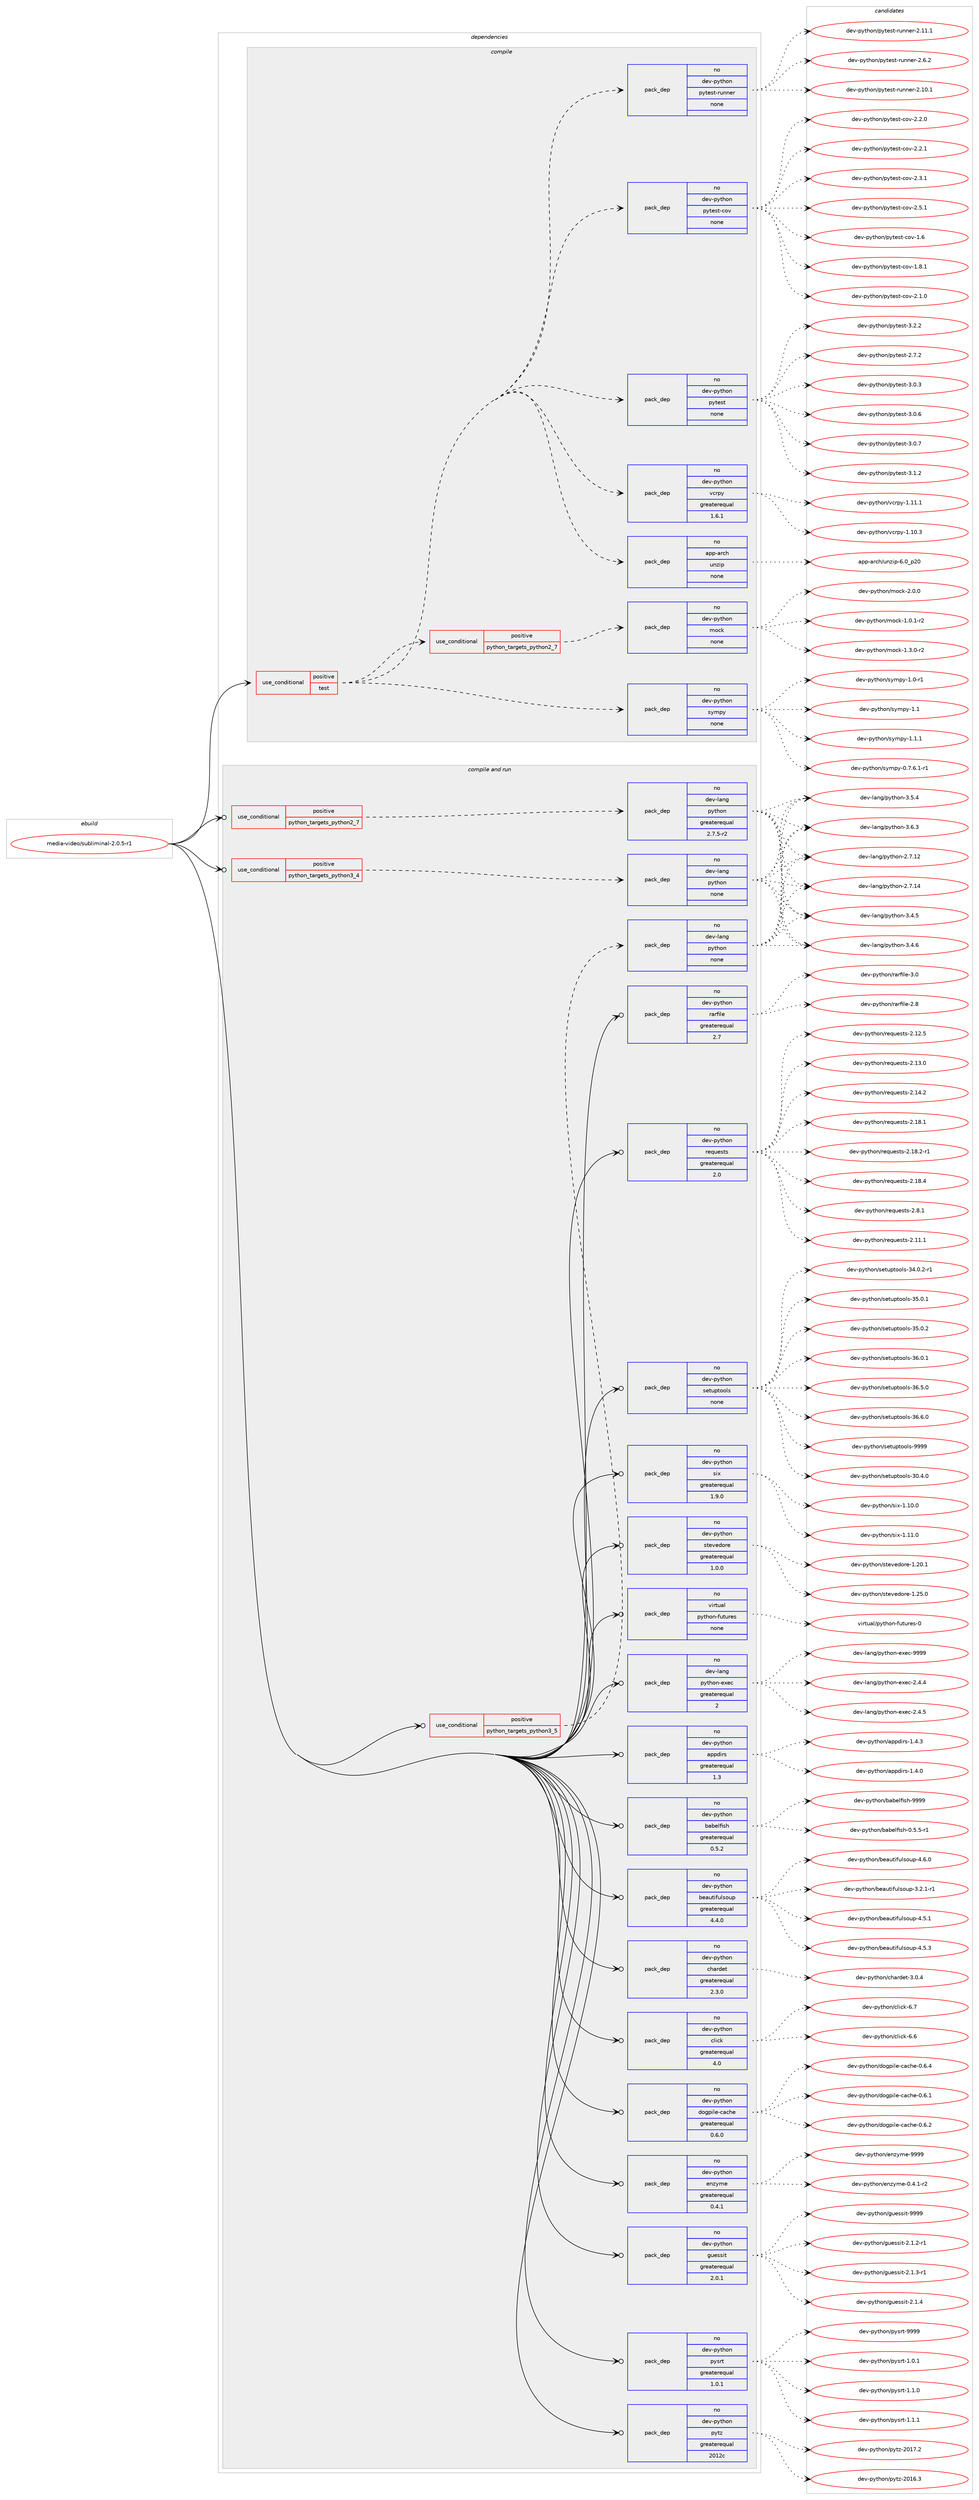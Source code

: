 digraph prolog {

# *************
# Graph options
# *************

newrank=true;
concentrate=true;
compound=true;
graph [rankdir=LR,fontname=Helvetica,fontsize=10,ranksep=1.5];#, ranksep=2.5, nodesep=0.2];
edge  [arrowhead=vee];
node  [fontname=Helvetica,fontsize=10];

# **********
# The ebuild
# **********

subgraph cluster_leftcol {
color=gray;
rank=same;
label=<<i>ebuild</i>>;
id [label="media-video/subliminal-2.0.5-r1", color=red, width=4, href="../media-video/subliminal-2.0.5-r1.svg"];
}

# ****************
# The dependencies
# ****************

subgraph cluster_midcol {
color=gray;
label=<<i>dependencies</i>>;
subgraph cluster_compile {
fillcolor="#eeeeee";
style=filled;
label=<<i>compile</i>>;
subgraph cond97823 {
dependency396834 [label=<<TABLE BORDER="0" CELLBORDER="1" CELLSPACING="0" CELLPADDING="4"><TR><TD ROWSPAN="3" CELLPADDING="10">use_conditional</TD></TR><TR><TD>positive</TD></TR><TR><TD>test</TD></TR></TABLE>>, shape=none, color=red];
subgraph pack292579 {
dependency396835 [label=<<TABLE BORDER="0" CELLBORDER="1" CELLSPACING="0" CELLPADDING="4" WIDTH="220"><TR><TD ROWSPAN="6" CELLPADDING="30">pack_dep</TD></TR><TR><TD WIDTH="110">no</TD></TR><TR><TD>app-arch</TD></TR><TR><TD>unzip</TD></TR><TR><TD>none</TD></TR><TR><TD></TD></TR></TABLE>>, shape=none, color=blue];
}
dependency396834:e -> dependency396835:w [weight=20,style="dashed",arrowhead="vee"];
subgraph pack292580 {
dependency396836 [label=<<TABLE BORDER="0" CELLBORDER="1" CELLSPACING="0" CELLPADDING="4" WIDTH="220"><TR><TD ROWSPAN="6" CELLPADDING="30">pack_dep</TD></TR><TR><TD WIDTH="110">no</TD></TR><TR><TD>dev-python</TD></TR><TR><TD>vcrpy</TD></TR><TR><TD>greaterequal</TD></TR><TR><TD>1.6.1</TD></TR></TABLE>>, shape=none, color=blue];
}
dependency396834:e -> dependency396836:w [weight=20,style="dashed",arrowhead="vee"];
subgraph pack292581 {
dependency396837 [label=<<TABLE BORDER="0" CELLBORDER="1" CELLSPACING="0" CELLPADDING="4" WIDTH="220"><TR><TD ROWSPAN="6" CELLPADDING="30">pack_dep</TD></TR><TR><TD WIDTH="110">no</TD></TR><TR><TD>dev-python</TD></TR><TR><TD>pytest</TD></TR><TR><TD>none</TD></TR><TR><TD></TD></TR></TABLE>>, shape=none, color=blue];
}
dependency396834:e -> dependency396837:w [weight=20,style="dashed",arrowhead="vee"];
subgraph pack292582 {
dependency396838 [label=<<TABLE BORDER="0" CELLBORDER="1" CELLSPACING="0" CELLPADDING="4" WIDTH="220"><TR><TD ROWSPAN="6" CELLPADDING="30">pack_dep</TD></TR><TR><TD WIDTH="110">no</TD></TR><TR><TD>dev-python</TD></TR><TR><TD>pytest-cov</TD></TR><TR><TD>none</TD></TR><TR><TD></TD></TR></TABLE>>, shape=none, color=blue];
}
dependency396834:e -> dependency396838:w [weight=20,style="dashed",arrowhead="vee"];
subgraph pack292583 {
dependency396839 [label=<<TABLE BORDER="0" CELLBORDER="1" CELLSPACING="0" CELLPADDING="4" WIDTH="220"><TR><TD ROWSPAN="6" CELLPADDING="30">pack_dep</TD></TR><TR><TD WIDTH="110">no</TD></TR><TR><TD>dev-python</TD></TR><TR><TD>pytest-runner</TD></TR><TR><TD>none</TD></TR><TR><TD></TD></TR></TABLE>>, shape=none, color=blue];
}
dependency396834:e -> dependency396839:w [weight=20,style="dashed",arrowhead="vee"];
subgraph pack292584 {
dependency396840 [label=<<TABLE BORDER="0" CELLBORDER="1" CELLSPACING="0" CELLPADDING="4" WIDTH="220"><TR><TD ROWSPAN="6" CELLPADDING="30">pack_dep</TD></TR><TR><TD WIDTH="110">no</TD></TR><TR><TD>dev-python</TD></TR><TR><TD>sympy</TD></TR><TR><TD>none</TD></TR><TR><TD></TD></TR></TABLE>>, shape=none, color=blue];
}
dependency396834:e -> dependency396840:w [weight=20,style="dashed",arrowhead="vee"];
subgraph cond97824 {
dependency396841 [label=<<TABLE BORDER="0" CELLBORDER="1" CELLSPACING="0" CELLPADDING="4"><TR><TD ROWSPAN="3" CELLPADDING="10">use_conditional</TD></TR><TR><TD>positive</TD></TR><TR><TD>python_targets_python2_7</TD></TR></TABLE>>, shape=none, color=red];
subgraph pack292585 {
dependency396842 [label=<<TABLE BORDER="0" CELLBORDER="1" CELLSPACING="0" CELLPADDING="4" WIDTH="220"><TR><TD ROWSPAN="6" CELLPADDING="30">pack_dep</TD></TR><TR><TD WIDTH="110">no</TD></TR><TR><TD>dev-python</TD></TR><TR><TD>mock</TD></TR><TR><TD>none</TD></TR><TR><TD></TD></TR></TABLE>>, shape=none, color=blue];
}
dependency396841:e -> dependency396842:w [weight=20,style="dashed",arrowhead="vee"];
}
dependency396834:e -> dependency396841:w [weight=20,style="dashed",arrowhead="vee"];
}
id:e -> dependency396834:w [weight=20,style="solid",arrowhead="vee"];
}
subgraph cluster_compileandrun {
fillcolor="#eeeeee";
style=filled;
label=<<i>compile and run</i>>;
subgraph cond97825 {
dependency396843 [label=<<TABLE BORDER="0" CELLBORDER="1" CELLSPACING="0" CELLPADDING="4"><TR><TD ROWSPAN="3" CELLPADDING="10">use_conditional</TD></TR><TR><TD>positive</TD></TR><TR><TD>python_targets_python2_7</TD></TR></TABLE>>, shape=none, color=red];
subgraph pack292586 {
dependency396844 [label=<<TABLE BORDER="0" CELLBORDER="1" CELLSPACING="0" CELLPADDING="4" WIDTH="220"><TR><TD ROWSPAN="6" CELLPADDING="30">pack_dep</TD></TR><TR><TD WIDTH="110">no</TD></TR><TR><TD>dev-lang</TD></TR><TR><TD>python</TD></TR><TR><TD>greaterequal</TD></TR><TR><TD>2.7.5-r2</TD></TR></TABLE>>, shape=none, color=blue];
}
dependency396843:e -> dependency396844:w [weight=20,style="dashed",arrowhead="vee"];
}
id:e -> dependency396843:w [weight=20,style="solid",arrowhead="odotvee"];
subgraph cond97826 {
dependency396845 [label=<<TABLE BORDER="0" CELLBORDER="1" CELLSPACING="0" CELLPADDING="4"><TR><TD ROWSPAN="3" CELLPADDING="10">use_conditional</TD></TR><TR><TD>positive</TD></TR><TR><TD>python_targets_python3_4</TD></TR></TABLE>>, shape=none, color=red];
subgraph pack292587 {
dependency396846 [label=<<TABLE BORDER="0" CELLBORDER="1" CELLSPACING="0" CELLPADDING="4" WIDTH="220"><TR><TD ROWSPAN="6" CELLPADDING="30">pack_dep</TD></TR><TR><TD WIDTH="110">no</TD></TR><TR><TD>dev-lang</TD></TR><TR><TD>python</TD></TR><TR><TD>none</TD></TR><TR><TD></TD></TR></TABLE>>, shape=none, color=blue];
}
dependency396845:e -> dependency396846:w [weight=20,style="dashed",arrowhead="vee"];
}
id:e -> dependency396845:w [weight=20,style="solid",arrowhead="odotvee"];
subgraph cond97827 {
dependency396847 [label=<<TABLE BORDER="0" CELLBORDER="1" CELLSPACING="0" CELLPADDING="4"><TR><TD ROWSPAN="3" CELLPADDING="10">use_conditional</TD></TR><TR><TD>positive</TD></TR><TR><TD>python_targets_python3_5</TD></TR></TABLE>>, shape=none, color=red];
subgraph pack292588 {
dependency396848 [label=<<TABLE BORDER="0" CELLBORDER="1" CELLSPACING="0" CELLPADDING="4" WIDTH="220"><TR><TD ROWSPAN="6" CELLPADDING="30">pack_dep</TD></TR><TR><TD WIDTH="110">no</TD></TR><TR><TD>dev-lang</TD></TR><TR><TD>python</TD></TR><TR><TD>none</TD></TR><TR><TD></TD></TR></TABLE>>, shape=none, color=blue];
}
dependency396847:e -> dependency396848:w [weight=20,style="dashed",arrowhead="vee"];
}
id:e -> dependency396847:w [weight=20,style="solid",arrowhead="odotvee"];
subgraph pack292589 {
dependency396849 [label=<<TABLE BORDER="0" CELLBORDER="1" CELLSPACING="0" CELLPADDING="4" WIDTH="220"><TR><TD ROWSPAN="6" CELLPADDING="30">pack_dep</TD></TR><TR><TD WIDTH="110">no</TD></TR><TR><TD>dev-lang</TD></TR><TR><TD>python-exec</TD></TR><TR><TD>greaterequal</TD></TR><TR><TD>2</TD></TR></TABLE>>, shape=none, color=blue];
}
id:e -> dependency396849:w [weight=20,style="solid",arrowhead="odotvee"];
subgraph pack292590 {
dependency396850 [label=<<TABLE BORDER="0" CELLBORDER="1" CELLSPACING="0" CELLPADDING="4" WIDTH="220"><TR><TD ROWSPAN="6" CELLPADDING="30">pack_dep</TD></TR><TR><TD WIDTH="110">no</TD></TR><TR><TD>dev-python</TD></TR><TR><TD>appdirs</TD></TR><TR><TD>greaterequal</TD></TR><TR><TD>1.3</TD></TR></TABLE>>, shape=none, color=blue];
}
id:e -> dependency396850:w [weight=20,style="solid",arrowhead="odotvee"];
subgraph pack292591 {
dependency396851 [label=<<TABLE BORDER="0" CELLBORDER="1" CELLSPACING="0" CELLPADDING="4" WIDTH="220"><TR><TD ROWSPAN="6" CELLPADDING="30">pack_dep</TD></TR><TR><TD WIDTH="110">no</TD></TR><TR><TD>dev-python</TD></TR><TR><TD>babelfish</TD></TR><TR><TD>greaterequal</TD></TR><TR><TD>0.5.2</TD></TR></TABLE>>, shape=none, color=blue];
}
id:e -> dependency396851:w [weight=20,style="solid",arrowhead="odotvee"];
subgraph pack292592 {
dependency396852 [label=<<TABLE BORDER="0" CELLBORDER="1" CELLSPACING="0" CELLPADDING="4" WIDTH="220"><TR><TD ROWSPAN="6" CELLPADDING="30">pack_dep</TD></TR><TR><TD WIDTH="110">no</TD></TR><TR><TD>dev-python</TD></TR><TR><TD>beautifulsoup</TD></TR><TR><TD>greaterequal</TD></TR><TR><TD>4.4.0</TD></TR></TABLE>>, shape=none, color=blue];
}
id:e -> dependency396852:w [weight=20,style="solid",arrowhead="odotvee"];
subgraph pack292593 {
dependency396853 [label=<<TABLE BORDER="0" CELLBORDER="1" CELLSPACING="0" CELLPADDING="4" WIDTH="220"><TR><TD ROWSPAN="6" CELLPADDING="30">pack_dep</TD></TR><TR><TD WIDTH="110">no</TD></TR><TR><TD>dev-python</TD></TR><TR><TD>chardet</TD></TR><TR><TD>greaterequal</TD></TR><TR><TD>2.3.0</TD></TR></TABLE>>, shape=none, color=blue];
}
id:e -> dependency396853:w [weight=20,style="solid",arrowhead="odotvee"];
subgraph pack292594 {
dependency396854 [label=<<TABLE BORDER="0" CELLBORDER="1" CELLSPACING="0" CELLPADDING="4" WIDTH="220"><TR><TD ROWSPAN="6" CELLPADDING="30">pack_dep</TD></TR><TR><TD WIDTH="110">no</TD></TR><TR><TD>dev-python</TD></TR><TR><TD>click</TD></TR><TR><TD>greaterequal</TD></TR><TR><TD>4.0</TD></TR></TABLE>>, shape=none, color=blue];
}
id:e -> dependency396854:w [weight=20,style="solid",arrowhead="odotvee"];
subgraph pack292595 {
dependency396855 [label=<<TABLE BORDER="0" CELLBORDER="1" CELLSPACING="0" CELLPADDING="4" WIDTH="220"><TR><TD ROWSPAN="6" CELLPADDING="30">pack_dep</TD></TR><TR><TD WIDTH="110">no</TD></TR><TR><TD>dev-python</TD></TR><TR><TD>dogpile-cache</TD></TR><TR><TD>greaterequal</TD></TR><TR><TD>0.6.0</TD></TR></TABLE>>, shape=none, color=blue];
}
id:e -> dependency396855:w [weight=20,style="solid",arrowhead="odotvee"];
subgraph pack292596 {
dependency396856 [label=<<TABLE BORDER="0" CELLBORDER="1" CELLSPACING="0" CELLPADDING="4" WIDTH="220"><TR><TD ROWSPAN="6" CELLPADDING="30">pack_dep</TD></TR><TR><TD WIDTH="110">no</TD></TR><TR><TD>dev-python</TD></TR><TR><TD>enzyme</TD></TR><TR><TD>greaterequal</TD></TR><TR><TD>0.4.1</TD></TR></TABLE>>, shape=none, color=blue];
}
id:e -> dependency396856:w [weight=20,style="solid",arrowhead="odotvee"];
subgraph pack292597 {
dependency396857 [label=<<TABLE BORDER="0" CELLBORDER="1" CELLSPACING="0" CELLPADDING="4" WIDTH="220"><TR><TD ROWSPAN="6" CELLPADDING="30">pack_dep</TD></TR><TR><TD WIDTH="110">no</TD></TR><TR><TD>dev-python</TD></TR><TR><TD>guessit</TD></TR><TR><TD>greaterequal</TD></TR><TR><TD>2.0.1</TD></TR></TABLE>>, shape=none, color=blue];
}
id:e -> dependency396857:w [weight=20,style="solid",arrowhead="odotvee"];
subgraph pack292598 {
dependency396858 [label=<<TABLE BORDER="0" CELLBORDER="1" CELLSPACING="0" CELLPADDING="4" WIDTH="220"><TR><TD ROWSPAN="6" CELLPADDING="30">pack_dep</TD></TR><TR><TD WIDTH="110">no</TD></TR><TR><TD>dev-python</TD></TR><TR><TD>pysrt</TD></TR><TR><TD>greaterequal</TD></TR><TR><TD>1.0.1</TD></TR></TABLE>>, shape=none, color=blue];
}
id:e -> dependency396858:w [weight=20,style="solid",arrowhead="odotvee"];
subgraph pack292599 {
dependency396859 [label=<<TABLE BORDER="0" CELLBORDER="1" CELLSPACING="0" CELLPADDING="4" WIDTH="220"><TR><TD ROWSPAN="6" CELLPADDING="30">pack_dep</TD></TR><TR><TD WIDTH="110">no</TD></TR><TR><TD>dev-python</TD></TR><TR><TD>pytz</TD></TR><TR><TD>greaterequal</TD></TR><TR><TD>2012c</TD></TR></TABLE>>, shape=none, color=blue];
}
id:e -> dependency396859:w [weight=20,style="solid",arrowhead="odotvee"];
subgraph pack292600 {
dependency396860 [label=<<TABLE BORDER="0" CELLBORDER="1" CELLSPACING="0" CELLPADDING="4" WIDTH="220"><TR><TD ROWSPAN="6" CELLPADDING="30">pack_dep</TD></TR><TR><TD WIDTH="110">no</TD></TR><TR><TD>dev-python</TD></TR><TR><TD>rarfile</TD></TR><TR><TD>greaterequal</TD></TR><TR><TD>2.7</TD></TR></TABLE>>, shape=none, color=blue];
}
id:e -> dependency396860:w [weight=20,style="solid",arrowhead="odotvee"];
subgraph pack292601 {
dependency396861 [label=<<TABLE BORDER="0" CELLBORDER="1" CELLSPACING="0" CELLPADDING="4" WIDTH="220"><TR><TD ROWSPAN="6" CELLPADDING="30">pack_dep</TD></TR><TR><TD WIDTH="110">no</TD></TR><TR><TD>dev-python</TD></TR><TR><TD>requests</TD></TR><TR><TD>greaterequal</TD></TR><TR><TD>2.0</TD></TR></TABLE>>, shape=none, color=blue];
}
id:e -> dependency396861:w [weight=20,style="solid",arrowhead="odotvee"];
subgraph pack292602 {
dependency396862 [label=<<TABLE BORDER="0" CELLBORDER="1" CELLSPACING="0" CELLPADDING="4" WIDTH="220"><TR><TD ROWSPAN="6" CELLPADDING="30">pack_dep</TD></TR><TR><TD WIDTH="110">no</TD></TR><TR><TD>dev-python</TD></TR><TR><TD>setuptools</TD></TR><TR><TD>none</TD></TR><TR><TD></TD></TR></TABLE>>, shape=none, color=blue];
}
id:e -> dependency396862:w [weight=20,style="solid",arrowhead="odotvee"];
subgraph pack292603 {
dependency396863 [label=<<TABLE BORDER="0" CELLBORDER="1" CELLSPACING="0" CELLPADDING="4" WIDTH="220"><TR><TD ROWSPAN="6" CELLPADDING="30">pack_dep</TD></TR><TR><TD WIDTH="110">no</TD></TR><TR><TD>dev-python</TD></TR><TR><TD>six</TD></TR><TR><TD>greaterequal</TD></TR><TR><TD>1.9.0</TD></TR></TABLE>>, shape=none, color=blue];
}
id:e -> dependency396863:w [weight=20,style="solid",arrowhead="odotvee"];
subgraph pack292604 {
dependency396864 [label=<<TABLE BORDER="0" CELLBORDER="1" CELLSPACING="0" CELLPADDING="4" WIDTH="220"><TR><TD ROWSPAN="6" CELLPADDING="30">pack_dep</TD></TR><TR><TD WIDTH="110">no</TD></TR><TR><TD>dev-python</TD></TR><TR><TD>stevedore</TD></TR><TR><TD>greaterequal</TD></TR><TR><TD>1.0.0</TD></TR></TABLE>>, shape=none, color=blue];
}
id:e -> dependency396864:w [weight=20,style="solid",arrowhead="odotvee"];
subgraph pack292605 {
dependency396865 [label=<<TABLE BORDER="0" CELLBORDER="1" CELLSPACING="0" CELLPADDING="4" WIDTH="220"><TR><TD ROWSPAN="6" CELLPADDING="30">pack_dep</TD></TR><TR><TD WIDTH="110">no</TD></TR><TR><TD>virtual</TD></TR><TR><TD>python-futures</TD></TR><TR><TD>none</TD></TR><TR><TD></TD></TR></TABLE>>, shape=none, color=blue];
}
id:e -> dependency396865:w [weight=20,style="solid",arrowhead="odotvee"];
}
subgraph cluster_run {
fillcolor="#eeeeee";
style=filled;
label=<<i>run</i>>;
}
}

# **************
# The candidates
# **************

subgraph cluster_choices {
rank=same;
color=gray;
label=<<i>candidates</i>>;

subgraph choice292579 {
color=black;
nodesep=1;
choice971121124597114991044711711012210511245544648951125048 [label="app-arch/unzip-6.0_p20", color=red, width=4,href="../app-arch/unzip-6.0_p20.svg"];
dependency396835:e -> choice971121124597114991044711711012210511245544648951125048:w [style=dotted,weight="100"];
}
subgraph choice292580 {
color=black;
nodesep=1;
choice10010111845112121116104111110471189911411212145494649484651 [label="dev-python/vcrpy-1.10.3", color=red, width=4,href="../dev-python/vcrpy-1.10.3.svg"];
choice10010111845112121116104111110471189911411212145494649494649 [label="dev-python/vcrpy-1.11.1", color=red, width=4,href="../dev-python/vcrpy-1.11.1.svg"];
dependency396836:e -> choice10010111845112121116104111110471189911411212145494649484651:w [style=dotted,weight="100"];
dependency396836:e -> choice10010111845112121116104111110471189911411212145494649494649:w [style=dotted,weight="100"];
}
subgraph choice292581 {
color=black;
nodesep=1;
choice1001011184511212111610411111047112121116101115116455046554650 [label="dev-python/pytest-2.7.2", color=red, width=4,href="../dev-python/pytest-2.7.2.svg"];
choice1001011184511212111610411111047112121116101115116455146484651 [label="dev-python/pytest-3.0.3", color=red, width=4,href="../dev-python/pytest-3.0.3.svg"];
choice1001011184511212111610411111047112121116101115116455146484654 [label="dev-python/pytest-3.0.6", color=red, width=4,href="../dev-python/pytest-3.0.6.svg"];
choice1001011184511212111610411111047112121116101115116455146484655 [label="dev-python/pytest-3.0.7", color=red, width=4,href="../dev-python/pytest-3.0.7.svg"];
choice1001011184511212111610411111047112121116101115116455146494650 [label="dev-python/pytest-3.1.2", color=red, width=4,href="../dev-python/pytest-3.1.2.svg"];
choice1001011184511212111610411111047112121116101115116455146504650 [label="dev-python/pytest-3.2.2", color=red, width=4,href="../dev-python/pytest-3.2.2.svg"];
dependency396837:e -> choice1001011184511212111610411111047112121116101115116455046554650:w [style=dotted,weight="100"];
dependency396837:e -> choice1001011184511212111610411111047112121116101115116455146484651:w [style=dotted,weight="100"];
dependency396837:e -> choice1001011184511212111610411111047112121116101115116455146484654:w [style=dotted,weight="100"];
dependency396837:e -> choice1001011184511212111610411111047112121116101115116455146484655:w [style=dotted,weight="100"];
dependency396837:e -> choice1001011184511212111610411111047112121116101115116455146494650:w [style=dotted,weight="100"];
dependency396837:e -> choice1001011184511212111610411111047112121116101115116455146504650:w [style=dotted,weight="100"];
}
subgraph choice292582 {
color=black;
nodesep=1;
choice1001011184511212111610411111047112121116101115116459911111845494654 [label="dev-python/pytest-cov-1.6", color=red, width=4,href="../dev-python/pytest-cov-1.6.svg"];
choice10010111845112121116104111110471121211161011151164599111118454946564649 [label="dev-python/pytest-cov-1.8.1", color=red, width=4,href="../dev-python/pytest-cov-1.8.1.svg"];
choice10010111845112121116104111110471121211161011151164599111118455046494648 [label="dev-python/pytest-cov-2.1.0", color=red, width=4,href="../dev-python/pytest-cov-2.1.0.svg"];
choice10010111845112121116104111110471121211161011151164599111118455046504648 [label="dev-python/pytest-cov-2.2.0", color=red, width=4,href="../dev-python/pytest-cov-2.2.0.svg"];
choice10010111845112121116104111110471121211161011151164599111118455046504649 [label="dev-python/pytest-cov-2.2.1", color=red, width=4,href="../dev-python/pytest-cov-2.2.1.svg"];
choice10010111845112121116104111110471121211161011151164599111118455046514649 [label="dev-python/pytest-cov-2.3.1", color=red, width=4,href="../dev-python/pytest-cov-2.3.1.svg"];
choice10010111845112121116104111110471121211161011151164599111118455046534649 [label="dev-python/pytest-cov-2.5.1", color=red, width=4,href="../dev-python/pytest-cov-2.5.1.svg"];
dependency396838:e -> choice1001011184511212111610411111047112121116101115116459911111845494654:w [style=dotted,weight="100"];
dependency396838:e -> choice10010111845112121116104111110471121211161011151164599111118454946564649:w [style=dotted,weight="100"];
dependency396838:e -> choice10010111845112121116104111110471121211161011151164599111118455046494648:w [style=dotted,weight="100"];
dependency396838:e -> choice10010111845112121116104111110471121211161011151164599111118455046504648:w [style=dotted,weight="100"];
dependency396838:e -> choice10010111845112121116104111110471121211161011151164599111118455046504649:w [style=dotted,weight="100"];
dependency396838:e -> choice10010111845112121116104111110471121211161011151164599111118455046514649:w [style=dotted,weight="100"];
dependency396838:e -> choice10010111845112121116104111110471121211161011151164599111118455046534649:w [style=dotted,weight="100"];
}
subgraph choice292583 {
color=black;
nodesep=1;
choice10010111845112121116104111110471121211161011151164511411711011010111445504649484649 [label="dev-python/pytest-runner-2.10.1", color=red, width=4,href="../dev-python/pytest-runner-2.10.1.svg"];
choice10010111845112121116104111110471121211161011151164511411711011010111445504649494649 [label="dev-python/pytest-runner-2.11.1", color=red, width=4,href="../dev-python/pytest-runner-2.11.1.svg"];
choice100101118451121211161041111104711212111610111511645114117110110101114455046544650 [label="dev-python/pytest-runner-2.6.2", color=red, width=4,href="../dev-python/pytest-runner-2.6.2.svg"];
dependency396839:e -> choice10010111845112121116104111110471121211161011151164511411711011010111445504649484649:w [style=dotted,weight="100"];
dependency396839:e -> choice10010111845112121116104111110471121211161011151164511411711011010111445504649494649:w [style=dotted,weight="100"];
dependency396839:e -> choice100101118451121211161041111104711212111610111511645114117110110101114455046544650:w [style=dotted,weight="100"];
}
subgraph choice292584 {
color=black;
nodesep=1;
choice100101118451121211161041111104711512110911212145484655465446494511449 [label="dev-python/sympy-0.7.6.1-r1", color=red, width=4,href="../dev-python/sympy-0.7.6.1-r1.svg"];
choice1001011184511212111610411111047115121109112121454946484511449 [label="dev-python/sympy-1.0-r1", color=red, width=4,href="../dev-python/sympy-1.0-r1.svg"];
choice100101118451121211161041111104711512110911212145494649 [label="dev-python/sympy-1.1", color=red, width=4,href="../dev-python/sympy-1.1.svg"];
choice1001011184511212111610411111047115121109112121454946494649 [label="dev-python/sympy-1.1.1", color=red, width=4,href="../dev-python/sympy-1.1.1.svg"];
dependency396840:e -> choice100101118451121211161041111104711512110911212145484655465446494511449:w [style=dotted,weight="100"];
dependency396840:e -> choice1001011184511212111610411111047115121109112121454946484511449:w [style=dotted,weight="100"];
dependency396840:e -> choice100101118451121211161041111104711512110911212145494649:w [style=dotted,weight="100"];
dependency396840:e -> choice1001011184511212111610411111047115121109112121454946494649:w [style=dotted,weight="100"];
}
subgraph choice292585 {
color=black;
nodesep=1;
choice1001011184511212111610411111047109111991074549464846494511450 [label="dev-python/mock-1.0.1-r2", color=red, width=4,href="../dev-python/mock-1.0.1-r2.svg"];
choice1001011184511212111610411111047109111991074549465146484511450 [label="dev-python/mock-1.3.0-r2", color=red, width=4,href="../dev-python/mock-1.3.0-r2.svg"];
choice100101118451121211161041111104710911199107455046484648 [label="dev-python/mock-2.0.0", color=red, width=4,href="../dev-python/mock-2.0.0.svg"];
dependency396842:e -> choice1001011184511212111610411111047109111991074549464846494511450:w [style=dotted,weight="100"];
dependency396842:e -> choice1001011184511212111610411111047109111991074549465146484511450:w [style=dotted,weight="100"];
dependency396842:e -> choice100101118451121211161041111104710911199107455046484648:w [style=dotted,weight="100"];
}
subgraph choice292586 {
color=black;
nodesep=1;
choice10010111845108971101034711212111610411111045504655464950 [label="dev-lang/python-2.7.12", color=red, width=4,href="../dev-lang/python-2.7.12.svg"];
choice10010111845108971101034711212111610411111045504655464952 [label="dev-lang/python-2.7.14", color=red, width=4,href="../dev-lang/python-2.7.14.svg"];
choice100101118451089711010347112121116104111110455146524653 [label="dev-lang/python-3.4.5", color=red, width=4,href="../dev-lang/python-3.4.5.svg"];
choice100101118451089711010347112121116104111110455146524654 [label="dev-lang/python-3.4.6", color=red, width=4,href="../dev-lang/python-3.4.6.svg"];
choice100101118451089711010347112121116104111110455146534652 [label="dev-lang/python-3.5.4", color=red, width=4,href="../dev-lang/python-3.5.4.svg"];
choice100101118451089711010347112121116104111110455146544651 [label="dev-lang/python-3.6.3", color=red, width=4,href="../dev-lang/python-3.6.3.svg"];
dependency396844:e -> choice10010111845108971101034711212111610411111045504655464950:w [style=dotted,weight="100"];
dependency396844:e -> choice10010111845108971101034711212111610411111045504655464952:w [style=dotted,weight="100"];
dependency396844:e -> choice100101118451089711010347112121116104111110455146524653:w [style=dotted,weight="100"];
dependency396844:e -> choice100101118451089711010347112121116104111110455146524654:w [style=dotted,weight="100"];
dependency396844:e -> choice100101118451089711010347112121116104111110455146534652:w [style=dotted,weight="100"];
dependency396844:e -> choice100101118451089711010347112121116104111110455146544651:w [style=dotted,weight="100"];
}
subgraph choice292587 {
color=black;
nodesep=1;
choice10010111845108971101034711212111610411111045504655464950 [label="dev-lang/python-2.7.12", color=red, width=4,href="../dev-lang/python-2.7.12.svg"];
choice10010111845108971101034711212111610411111045504655464952 [label="dev-lang/python-2.7.14", color=red, width=4,href="../dev-lang/python-2.7.14.svg"];
choice100101118451089711010347112121116104111110455146524653 [label="dev-lang/python-3.4.5", color=red, width=4,href="../dev-lang/python-3.4.5.svg"];
choice100101118451089711010347112121116104111110455146524654 [label="dev-lang/python-3.4.6", color=red, width=4,href="../dev-lang/python-3.4.6.svg"];
choice100101118451089711010347112121116104111110455146534652 [label="dev-lang/python-3.5.4", color=red, width=4,href="../dev-lang/python-3.5.4.svg"];
choice100101118451089711010347112121116104111110455146544651 [label="dev-lang/python-3.6.3", color=red, width=4,href="../dev-lang/python-3.6.3.svg"];
dependency396846:e -> choice10010111845108971101034711212111610411111045504655464950:w [style=dotted,weight="100"];
dependency396846:e -> choice10010111845108971101034711212111610411111045504655464952:w [style=dotted,weight="100"];
dependency396846:e -> choice100101118451089711010347112121116104111110455146524653:w [style=dotted,weight="100"];
dependency396846:e -> choice100101118451089711010347112121116104111110455146524654:w [style=dotted,weight="100"];
dependency396846:e -> choice100101118451089711010347112121116104111110455146534652:w [style=dotted,weight="100"];
dependency396846:e -> choice100101118451089711010347112121116104111110455146544651:w [style=dotted,weight="100"];
}
subgraph choice292588 {
color=black;
nodesep=1;
choice10010111845108971101034711212111610411111045504655464950 [label="dev-lang/python-2.7.12", color=red, width=4,href="../dev-lang/python-2.7.12.svg"];
choice10010111845108971101034711212111610411111045504655464952 [label="dev-lang/python-2.7.14", color=red, width=4,href="../dev-lang/python-2.7.14.svg"];
choice100101118451089711010347112121116104111110455146524653 [label="dev-lang/python-3.4.5", color=red, width=4,href="../dev-lang/python-3.4.5.svg"];
choice100101118451089711010347112121116104111110455146524654 [label="dev-lang/python-3.4.6", color=red, width=4,href="../dev-lang/python-3.4.6.svg"];
choice100101118451089711010347112121116104111110455146534652 [label="dev-lang/python-3.5.4", color=red, width=4,href="../dev-lang/python-3.5.4.svg"];
choice100101118451089711010347112121116104111110455146544651 [label="dev-lang/python-3.6.3", color=red, width=4,href="../dev-lang/python-3.6.3.svg"];
dependency396848:e -> choice10010111845108971101034711212111610411111045504655464950:w [style=dotted,weight="100"];
dependency396848:e -> choice10010111845108971101034711212111610411111045504655464952:w [style=dotted,weight="100"];
dependency396848:e -> choice100101118451089711010347112121116104111110455146524653:w [style=dotted,weight="100"];
dependency396848:e -> choice100101118451089711010347112121116104111110455146524654:w [style=dotted,weight="100"];
dependency396848:e -> choice100101118451089711010347112121116104111110455146534652:w [style=dotted,weight="100"];
dependency396848:e -> choice100101118451089711010347112121116104111110455146544651:w [style=dotted,weight="100"];
}
subgraph choice292589 {
color=black;
nodesep=1;
choice1001011184510897110103471121211161041111104510112010199455046524652 [label="dev-lang/python-exec-2.4.4", color=red, width=4,href="../dev-lang/python-exec-2.4.4.svg"];
choice1001011184510897110103471121211161041111104510112010199455046524653 [label="dev-lang/python-exec-2.4.5", color=red, width=4,href="../dev-lang/python-exec-2.4.5.svg"];
choice10010111845108971101034711212111610411111045101120101994557575757 [label="dev-lang/python-exec-9999", color=red, width=4,href="../dev-lang/python-exec-9999.svg"];
dependency396849:e -> choice1001011184510897110103471121211161041111104510112010199455046524652:w [style=dotted,weight="100"];
dependency396849:e -> choice1001011184510897110103471121211161041111104510112010199455046524653:w [style=dotted,weight="100"];
dependency396849:e -> choice10010111845108971101034711212111610411111045101120101994557575757:w [style=dotted,weight="100"];
}
subgraph choice292590 {
color=black;
nodesep=1;
choice100101118451121211161041111104797112112100105114115454946524648 [label="dev-python/appdirs-1.4.0", color=red, width=4,href="../dev-python/appdirs-1.4.0.svg"];
choice100101118451121211161041111104797112112100105114115454946524651 [label="dev-python/appdirs-1.4.3", color=red, width=4,href="../dev-python/appdirs-1.4.3.svg"];
dependency396850:e -> choice100101118451121211161041111104797112112100105114115454946524648:w [style=dotted,weight="100"];
dependency396850:e -> choice100101118451121211161041111104797112112100105114115454946524651:w [style=dotted,weight="100"];
}
subgraph choice292591 {
color=black;
nodesep=1;
choice10010111845112121116104111110479897981011081021051151044548465346534511449 [label="dev-python/babelfish-0.5.5-r1", color=red, width=4,href="../dev-python/babelfish-0.5.5-r1.svg"];
choice10010111845112121116104111110479897981011081021051151044557575757 [label="dev-python/babelfish-9999", color=red, width=4,href="../dev-python/babelfish-9999.svg"];
dependency396851:e -> choice10010111845112121116104111110479897981011081021051151044548465346534511449:w [style=dotted,weight="100"];
dependency396851:e -> choice10010111845112121116104111110479897981011081021051151044557575757:w [style=dotted,weight="100"];
}
subgraph choice292592 {
color=black;
nodesep=1;
choice100101118451121211161041111104798101971171161051021171081151111171124551465046494511449 [label="dev-python/beautifulsoup-3.2.1-r1", color=red, width=4,href="../dev-python/beautifulsoup-3.2.1-r1.svg"];
choice10010111845112121116104111110479810197117116105102117108115111117112455246534649 [label="dev-python/beautifulsoup-4.5.1", color=red, width=4,href="../dev-python/beautifulsoup-4.5.1.svg"];
choice10010111845112121116104111110479810197117116105102117108115111117112455246534651 [label="dev-python/beautifulsoup-4.5.3", color=red, width=4,href="../dev-python/beautifulsoup-4.5.3.svg"];
choice10010111845112121116104111110479810197117116105102117108115111117112455246544648 [label="dev-python/beautifulsoup-4.6.0", color=red, width=4,href="../dev-python/beautifulsoup-4.6.0.svg"];
dependency396852:e -> choice100101118451121211161041111104798101971171161051021171081151111171124551465046494511449:w [style=dotted,weight="100"];
dependency396852:e -> choice10010111845112121116104111110479810197117116105102117108115111117112455246534649:w [style=dotted,weight="100"];
dependency396852:e -> choice10010111845112121116104111110479810197117116105102117108115111117112455246534651:w [style=dotted,weight="100"];
dependency396852:e -> choice10010111845112121116104111110479810197117116105102117108115111117112455246544648:w [style=dotted,weight="100"];
}
subgraph choice292593 {
color=black;
nodesep=1;
choice10010111845112121116104111110479910497114100101116455146484652 [label="dev-python/chardet-3.0.4", color=red, width=4,href="../dev-python/chardet-3.0.4.svg"];
dependency396853:e -> choice10010111845112121116104111110479910497114100101116455146484652:w [style=dotted,weight="100"];
}
subgraph choice292594 {
color=black;
nodesep=1;
choice1001011184511212111610411111047991081059910745544654 [label="dev-python/click-6.6", color=red, width=4,href="../dev-python/click-6.6.svg"];
choice1001011184511212111610411111047991081059910745544655 [label="dev-python/click-6.7", color=red, width=4,href="../dev-python/click-6.7.svg"];
dependency396854:e -> choice1001011184511212111610411111047991081059910745544654:w [style=dotted,weight="100"];
dependency396854:e -> choice1001011184511212111610411111047991081059910745544655:w [style=dotted,weight="100"];
}
subgraph choice292595 {
color=black;
nodesep=1;
choice100101118451121211161041111104710011110311210510810145999799104101454846544649 [label="dev-python/dogpile-cache-0.6.1", color=red, width=4,href="../dev-python/dogpile-cache-0.6.1.svg"];
choice100101118451121211161041111104710011110311210510810145999799104101454846544650 [label="dev-python/dogpile-cache-0.6.2", color=red, width=4,href="../dev-python/dogpile-cache-0.6.2.svg"];
choice100101118451121211161041111104710011110311210510810145999799104101454846544652 [label="dev-python/dogpile-cache-0.6.4", color=red, width=4,href="../dev-python/dogpile-cache-0.6.4.svg"];
dependency396855:e -> choice100101118451121211161041111104710011110311210510810145999799104101454846544649:w [style=dotted,weight="100"];
dependency396855:e -> choice100101118451121211161041111104710011110311210510810145999799104101454846544650:w [style=dotted,weight="100"];
dependency396855:e -> choice100101118451121211161041111104710011110311210510810145999799104101454846544652:w [style=dotted,weight="100"];
}
subgraph choice292596 {
color=black;
nodesep=1;
choice10010111845112121116104111110471011101221211091014548465246494511450 [label="dev-python/enzyme-0.4.1-r2", color=red, width=4,href="../dev-python/enzyme-0.4.1-r2.svg"];
choice10010111845112121116104111110471011101221211091014557575757 [label="dev-python/enzyme-9999", color=red, width=4,href="../dev-python/enzyme-9999.svg"];
dependency396856:e -> choice10010111845112121116104111110471011101221211091014548465246494511450:w [style=dotted,weight="100"];
dependency396856:e -> choice10010111845112121116104111110471011101221211091014557575757:w [style=dotted,weight="100"];
}
subgraph choice292597 {
color=black;
nodesep=1;
choice10010111845112121116104111110471031171011151151051164550464946504511449 [label="dev-python/guessit-2.1.2-r1", color=red, width=4,href="../dev-python/guessit-2.1.2-r1.svg"];
choice10010111845112121116104111110471031171011151151051164550464946514511449 [label="dev-python/guessit-2.1.3-r1", color=red, width=4,href="../dev-python/guessit-2.1.3-r1.svg"];
choice1001011184511212111610411111047103117101115115105116455046494652 [label="dev-python/guessit-2.1.4", color=red, width=4,href="../dev-python/guessit-2.1.4.svg"];
choice10010111845112121116104111110471031171011151151051164557575757 [label="dev-python/guessit-9999", color=red, width=4,href="../dev-python/guessit-9999.svg"];
dependency396857:e -> choice10010111845112121116104111110471031171011151151051164550464946504511449:w [style=dotted,weight="100"];
dependency396857:e -> choice10010111845112121116104111110471031171011151151051164550464946514511449:w [style=dotted,weight="100"];
dependency396857:e -> choice1001011184511212111610411111047103117101115115105116455046494652:w [style=dotted,weight="100"];
dependency396857:e -> choice10010111845112121116104111110471031171011151151051164557575757:w [style=dotted,weight="100"];
}
subgraph choice292598 {
color=black;
nodesep=1;
choice1001011184511212111610411111047112121115114116454946484649 [label="dev-python/pysrt-1.0.1", color=red, width=4,href="../dev-python/pysrt-1.0.1.svg"];
choice1001011184511212111610411111047112121115114116454946494648 [label="dev-python/pysrt-1.1.0", color=red, width=4,href="../dev-python/pysrt-1.1.0.svg"];
choice1001011184511212111610411111047112121115114116454946494649 [label="dev-python/pysrt-1.1.1", color=red, width=4,href="../dev-python/pysrt-1.1.1.svg"];
choice10010111845112121116104111110471121211151141164557575757 [label="dev-python/pysrt-9999", color=red, width=4,href="../dev-python/pysrt-9999.svg"];
dependency396858:e -> choice1001011184511212111610411111047112121115114116454946484649:w [style=dotted,weight="100"];
dependency396858:e -> choice1001011184511212111610411111047112121115114116454946494648:w [style=dotted,weight="100"];
dependency396858:e -> choice1001011184511212111610411111047112121115114116454946494649:w [style=dotted,weight="100"];
dependency396858:e -> choice10010111845112121116104111110471121211151141164557575757:w [style=dotted,weight="100"];
}
subgraph choice292599 {
color=black;
nodesep=1;
choice100101118451121211161041111104711212111612245504849544651 [label="dev-python/pytz-2016.3", color=red, width=4,href="../dev-python/pytz-2016.3.svg"];
choice100101118451121211161041111104711212111612245504849554650 [label="dev-python/pytz-2017.2", color=red, width=4,href="../dev-python/pytz-2017.2.svg"];
dependency396859:e -> choice100101118451121211161041111104711212111612245504849544651:w [style=dotted,weight="100"];
dependency396859:e -> choice100101118451121211161041111104711212111612245504849554650:w [style=dotted,weight="100"];
}
subgraph choice292600 {
color=black;
nodesep=1;
choice10010111845112121116104111110471149711410210510810145504656 [label="dev-python/rarfile-2.8", color=red, width=4,href="../dev-python/rarfile-2.8.svg"];
choice10010111845112121116104111110471149711410210510810145514648 [label="dev-python/rarfile-3.0", color=red, width=4,href="../dev-python/rarfile-3.0.svg"];
dependency396860:e -> choice10010111845112121116104111110471149711410210510810145504656:w [style=dotted,weight="100"];
dependency396860:e -> choice10010111845112121116104111110471149711410210510810145514648:w [style=dotted,weight="100"];
}
subgraph choice292601 {
color=black;
nodesep=1;
choice100101118451121211161041111104711410111311710111511611545504649494649 [label="dev-python/requests-2.11.1", color=red, width=4,href="../dev-python/requests-2.11.1.svg"];
choice100101118451121211161041111104711410111311710111511611545504649504653 [label="dev-python/requests-2.12.5", color=red, width=4,href="../dev-python/requests-2.12.5.svg"];
choice100101118451121211161041111104711410111311710111511611545504649514648 [label="dev-python/requests-2.13.0", color=red, width=4,href="../dev-python/requests-2.13.0.svg"];
choice100101118451121211161041111104711410111311710111511611545504649524650 [label="dev-python/requests-2.14.2", color=red, width=4,href="../dev-python/requests-2.14.2.svg"];
choice100101118451121211161041111104711410111311710111511611545504649564649 [label="dev-python/requests-2.18.1", color=red, width=4,href="../dev-python/requests-2.18.1.svg"];
choice1001011184511212111610411111047114101113117101115116115455046495646504511449 [label="dev-python/requests-2.18.2-r1", color=red, width=4,href="../dev-python/requests-2.18.2-r1.svg"];
choice100101118451121211161041111104711410111311710111511611545504649564652 [label="dev-python/requests-2.18.4", color=red, width=4,href="../dev-python/requests-2.18.4.svg"];
choice1001011184511212111610411111047114101113117101115116115455046564649 [label="dev-python/requests-2.8.1", color=red, width=4,href="../dev-python/requests-2.8.1.svg"];
dependency396861:e -> choice100101118451121211161041111104711410111311710111511611545504649494649:w [style=dotted,weight="100"];
dependency396861:e -> choice100101118451121211161041111104711410111311710111511611545504649504653:w [style=dotted,weight="100"];
dependency396861:e -> choice100101118451121211161041111104711410111311710111511611545504649514648:w [style=dotted,weight="100"];
dependency396861:e -> choice100101118451121211161041111104711410111311710111511611545504649524650:w [style=dotted,weight="100"];
dependency396861:e -> choice100101118451121211161041111104711410111311710111511611545504649564649:w [style=dotted,weight="100"];
dependency396861:e -> choice1001011184511212111610411111047114101113117101115116115455046495646504511449:w [style=dotted,weight="100"];
dependency396861:e -> choice100101118451121211161041111104711410111311710111511611545504649564652:w [style=dotted,weight="100"];
dependency396861:e -> choice1001011184511212111610411111047114101113117101115116115455046564649:w [style=dotted,weight="100"];
}
subgraph choice292602 {
color=black;
nodesep=1;
choice100101118451121211161041111104711510111611711211611111110811545514846524648 [label="dev-python/setuptools-30.4.0", color=red, width=4,href="../dev-python/setuptools-30.4.0.svg"];
choice1001011184511212111610411111047115101116117112116111111108115455152464846504511449 [label="dev-python/setuptools-34.0.2-r1", color=red, width=4,href="../dev-python/setuptools-34.0.2-r1.svg"];
choice100101118451121211161041111104711510111611711211611111110811545515346484649 [label="dev-python/setuptools-35.0.1", color=red, width=4,href="../dev-python/setuptools-35.0.1.svg"];
choice100101118451121211161041111104711510111611711211611111110811545515346484650 [label="dev-python/setuptools-35.0.2", color=red, width=4,href="../dev-python/setuptools-35.0.2.svg"];
choice100101118451121211161041111104711510111611711211611111110811545515446484649 [label="dev-python/setuptools-36.0.1", color=red, width=4,href="../dev-python/setuptools-36.0.1.svg"];
choice100101118451121211161041111104711510111611711211611111110811545515446534648 [label="dev-python/setuptools-36.5.0", color=red, width=4,href="../dev-python/setuptools-36.5.0.svg"];
choice100101118451121211161041111104711510111611711211611111110811545515446544648 [label="dev-python/setuptools-36.6.0", color=red, width=4,href="../dev-python/setuptools-36.6.0.svg"];
choice10010111845112121116104111110471151011161171121161111111081154557575757 [label="dev-python/setuptools-9999", color=red, width=4,href="../dev-python/setuptools-9999.svg"];
dependency396862:e -> choice100101118451121211161041111104711510111611711211611111110811545514846524648:w [style=dotted,weight="100"];
dependency396862:e -> choice1001011184511212111610411111047115101116117112116111111108115455152464846504511449:w [style=dotted,weight="100"];
dependency396862:e -> choice100101118451121211161041111104711510111611711211611111110811545515346484649:w [style=dotted,weight="100"];
dependency396862:e -> choice100101118451121211161041111104711510111611711211611111110811545515346484650:w [style=dotted,weight="100"];
dependency396862:e -> choice100101118451121211161041111104711510111611711211611111110811545515446484649:w [style=dotted,weight="100"];
dependency396862:e -> choice100101118451121211161041111104711510111611711211611111110811545515446534648:w [style=dotted,weight="100"];
dependency396862:e -> choice100101118451121211161041111104711510111611711211611111110811545515446544648:w [style=dotted,weight="100"];
dependency396862:e -> choice10010111845112121116104111110471151011161171121161111111081154557575757:w [style=dotted,weight="100"];
}
subgraph choice292603 {
color=black;
nodesep=1;
choice100101118451121211161041111104711510512045494649484648 [label="dev-python/six-1.10.0", color=red, width=4,href="../dev-python/six-1.10.0.svg"];
choice100101118451121211161041111104711510512045494649494648 [label="dev-python/six-1.11.0", color=red, width=4,href="../dev-python/six-1.11.0.svg"];
dependency396863:e -> choice100101118451121211161041111104711510512045494649484648:w [style=dotted,weight="100"];
dependency396863:e -> choice100101118451121211161041111104711510512045494649494648:w [style=dotted,weight="100"];
}
subgraph choice292604 {
color=black;
nodesep=1;
choice100101118451121211161041111104711511610111810110011111410145494650484649 [label="dev-python/stevedore-1.20.1", color=red, width=4,href="../dev-python/stevedore-1.20.1.svg"];
choice100101118451121211161041111104711511610111810110011111410145494650534648 [label="dev-python/stevedore-1.25.0", color=red, width=4,href="../dev-python/stevedore-1.25.0.svg"];
dependency396864:e -> choice100101118451121211161041111104711511610111810110011111410145494650484649:w [style=dotted,weight="100"];
dependency396864:e -> choice100101118451121211161041111104711511610111810110011111410145494650534648:w [style=dotted,weight="100"];
}
subgraph choice292605 {
color=black;
nodesep=1;
choice1181051141161179710847112121116104111110451021171161171141011154548 [label="virtual/python-futures-0", color=red, width=4,href="../virtual/python-futures-0.svg"];
dependency396865:e -> choice1181051141161179710847112121116104111110451021171161171141011154548:w [style=dotted,weight="100"];
}
}

}
